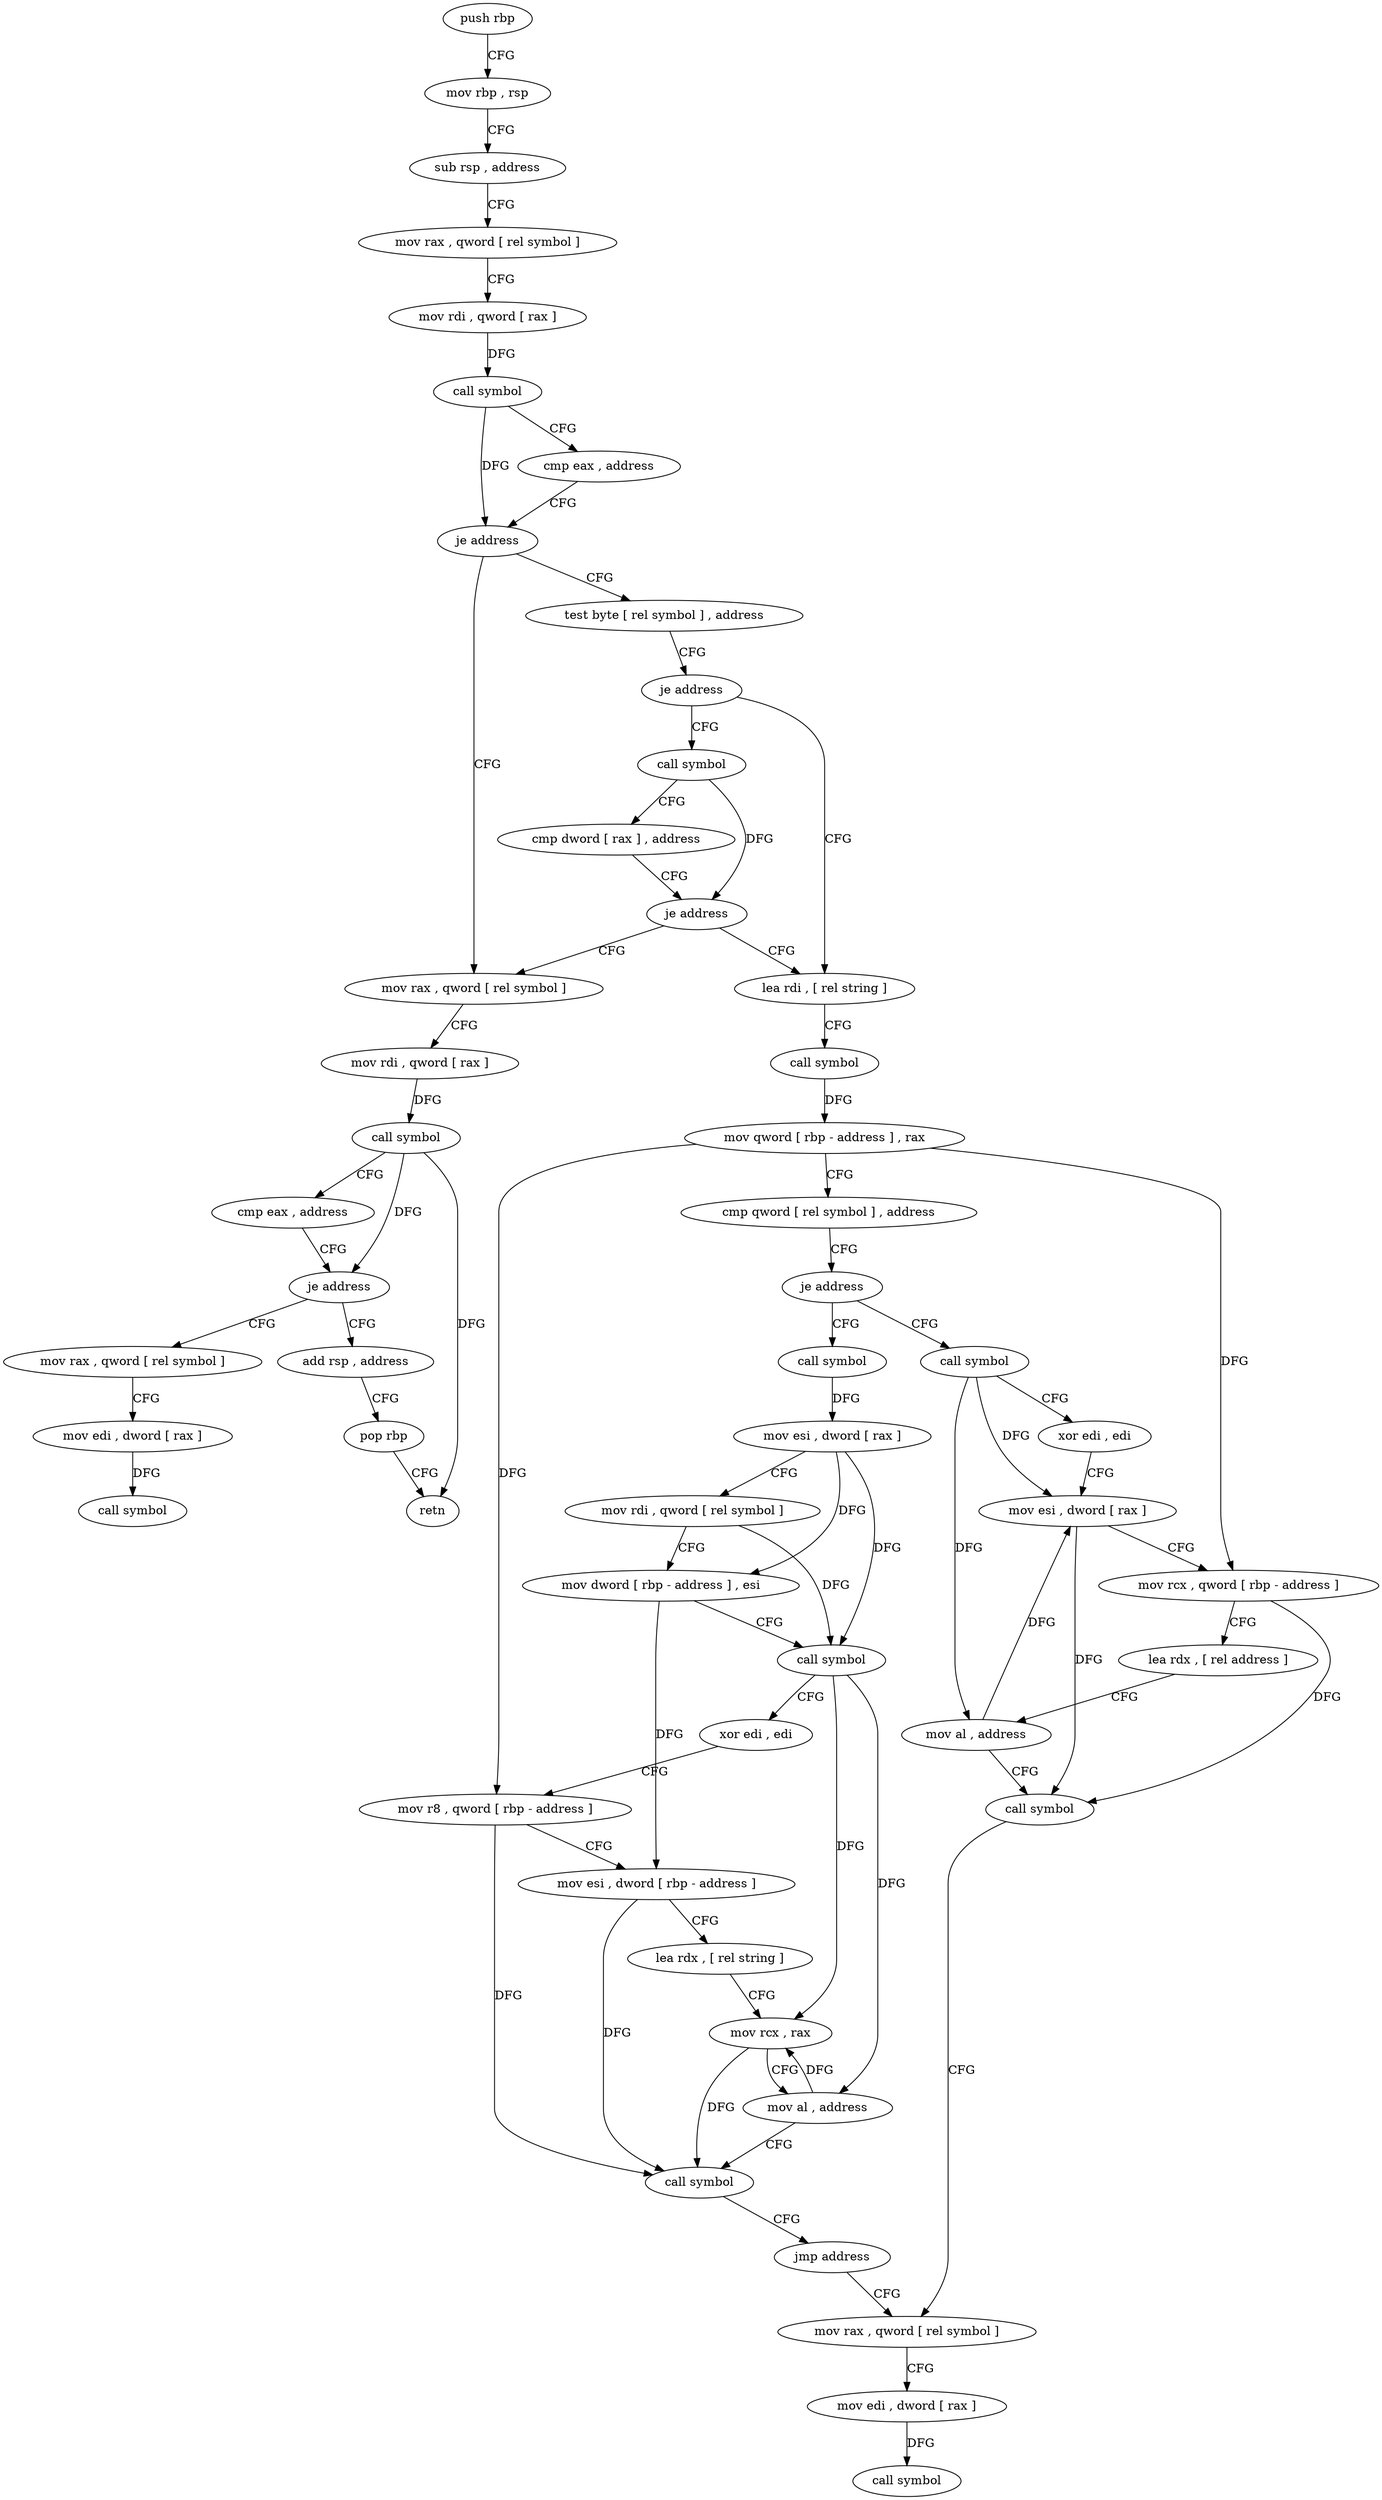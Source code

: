 digraph "func" {
"216624" [label = "push rbp" ]
"216625" [label = "mov rbp , rsp" ]
"216628" [label = "sub rsp , address" ]
"216632" [label = "mov rax , qword [ rel symbol ]" ]
"216639" [label = "mov rdi , qword [ rax ]" ]
"216642" [label = "call symbol" ]
"216647" [label = "cmp eax , address" ]
"216650" [label = "je address" ]
"216807" [label = "mov rax , qword [ rel symbol ]" ]
"216656" [label = "test byte [ rel symbol ] , address" ]
"216814" [label = "mov rdi , qword [ rax ]" ]
"216817" [label = "call symbol" ]
"216822" [label = "cmp eax , address" ]
"216825" [label = "je address" ]
"216845" [label = "add rsp , address" ]
"216831" [label = "mov rax , qword [ rel symbol ]" ]
"216663" [label = "je address" ]
"216683" [label = "lea rdi , [ rel string ]" ]
"216669" [label = "call symbol" ]
"216849" [label = "pop rbp" ]
"216850" [label = "retn" ]
"216838" [label = "mov edi , dword [ rax ]" ]
"216840" [label = "call symbol" ]
"216690" [label = "call symbol" ]
"216695" [label = "mov qword [ rbp - address ] , rax" ]
"216699" [label = "cmp qword [ rel symbol ] , address" ]
"216707" [label = "je address" ]
"216766" [label = "call symbol" ]
"216713" [label = "call symbol" ]
"216674" [label = "cmp dword [ rax ] , address" ]
"216677" [label = "je address" ]
"216771" [label = "xor edi , edi" ]
"216773" [label = "mov esi , dword [ rax ]" ]
"216775" [label = "mov rcx , qword [ rbp - address ]" ]
"216779" [label = "lea rdx , [ rel address ]" ]
"216786" [label = "mov al , address" ]
"216788" [label = "call symbol" ]
"216793" [label = "mov rax , qword [ rel symbol ]" ]
"216718" [label = "mov esi , dword [ rax ]" ]
"216720" [label = "mov rdi , qword [ rel symbol ]" ]
"216727" [label = "mov dword [ rbp - address ] , esi" ]
"216730" [label = "call symbol" ]
"216735" [label = "xor edi , edi" ]
"216737" [label = "mov r8 , qword [ rbp - address ]" ]
"216741" [label = "mov esi , dword [ rbp - address ]" ]
"216744" [label = "lea rdx , [ rel string ]" ]
"216751" [label = "mov rcx , rax" ]
"216754" [label = "mov al , address" ]
"216756" [label = "call symbol" ]
"216761" [label = "jmp address" ]
"216800" [label = "mov edi , dword [ rax ]" ]
"216802" [label = "call symbol" ]
"216624" -> "216625" [ label = "CFG" ]
"216625" -> "216628" [ label = "CFG" ]
"216628" -> "216632" [ label = "CFG" ]
"216632" -> "216639" [ label = "CFG" ]
"216639" -> "216642" [ label = "DFG" ]
"216642" -> "216647" [ label = "CFG" ]
"216642" -> "216650" [ label = "DFG" ]
"216647" -> "216650" [ label = "CFG" ]
"216650" -> "216807" [ label = "CFG" ]
"216650" -> "216656" [ label = "CFG" ]
"216807" -> "216814" [ label = "CFG" ]
"216656" -> "216663" [ label = "CFG" ]
"216814" -> "216817" [ label = "DFG" ]
"216817" -> "216822" [ label = "CFG" ]
"216817" -> "216825" [ label = "DFG" ]
"216817" -> "216850" [ label = "DFG" ]
"216822" -> "216825" [ label = "CFG" ]
"216825" -> "216845" [ label = "CFG" ]
"216825" -> "216831" [ label = "CFG" ]
"216845" -> "216849" [ label = "CFG" ]
"216831" -> "216838" [ label = "CFG" ]
"216663" -> "216683" [ label = "CFG" ]
"216663" -> "216669" [ label = "CFG" ]
"216683" -> "216690" [ label = "CFG" ]
"216669" -> "216674" [ label = "CFG" ]
"216669" -> "216677" [ label = "DFG" ]
"216849" -> "216850" [ label = "CFG" ]
"216838" -> "216840" [ label = "DFG" ]
"216690" -> "216695" [ label = "DFG" ]
"216695" -> "216699" [ label = "CFG" ]
"216695" -> "216775" [ label = "DFG" ]
"216695" -> "216737" [ label = "DFG" ]
"216699" -> "216707" [ label = "CFG" ]
"216707" -> "216766" [ label = "CFG" ]
"216707" -> "216713" [ label = "CFG" ]
"216766" -> "216771" [ label = "CFG" ]
"216766" -> "216773" [ label = "DFG" ]
"216766" -> "216786" [ label = "DFG" ]
"216713" -> "216718" [ label = "DFG" ]
"216674" -> "216677" [ label = "CFG" ]
"216677" -> "216807" [ label = "CFG" ]
"216677" -> "216683" [ label = "CFG" ]
"216771" -> "216773" [ label = "CFG" ]
"216773" -> "216775" [ label = "CFG" ]
"216773" -> "216788" [ label = "DFG" ]
"216775" -> "216779" [ label = "CFG" ]
"216775" -> "216788" [ label = "DFG" ]
"216779" -> "216786" [ label = "CFG" ]
"216786" -> "216788" [ label = "CFG" ]
"216786" -> "216773" [ label = "DFG" ]
"216788" -> "216793" [ label = "CFG" ]
"216793" -> "216800" [ label = "CFG" ]
"216718" -> "216720" [ label = "CFG" ]
"216718" -> "216727" [ label = "DFG" ]
"216718" -> "216730" [ label = "DFG" ]
"216720" -> "216727" [ label = "CFG" ]
"216720" -> "216730" [ label = "DFG" ]
"216727" -> "216730" [ label = "CFG" ]
"216727" -> "216741" [ label = "DFG" ]
"216730" -> "216735" [ label = "CFG" ]
"216730" -> "216751" [ label = "DFG" ]
"216730" -> "216754" [ label = "DFG" ]
"216735" -> "216737" [ label = "CFG" ]
"216737" -> "216741" [ label = "CFG" ]
"216737" -> "216756" [ label = "DFG" ]
"216741" -> "216744" [ label = "CFG" ]
"216741" -> "216756" [ label = "DFG" ]
"216744" -> "216751" [ label = "CFG" ]
"216751" -> "216754" [ label = "CFG" ]
"216751" -> "216756" [ label = "DFG" ]
"216754" -> "216756" [ label = "CFG" ]
"216754" -> "216751" [ label = "DFG" ]
"216756" -> "216761" [ label = "CFG" ]
"216761" -> "216793" [ label = "CFG" ]
"216800" -> "216802" [ label = "DFG" ]
}
